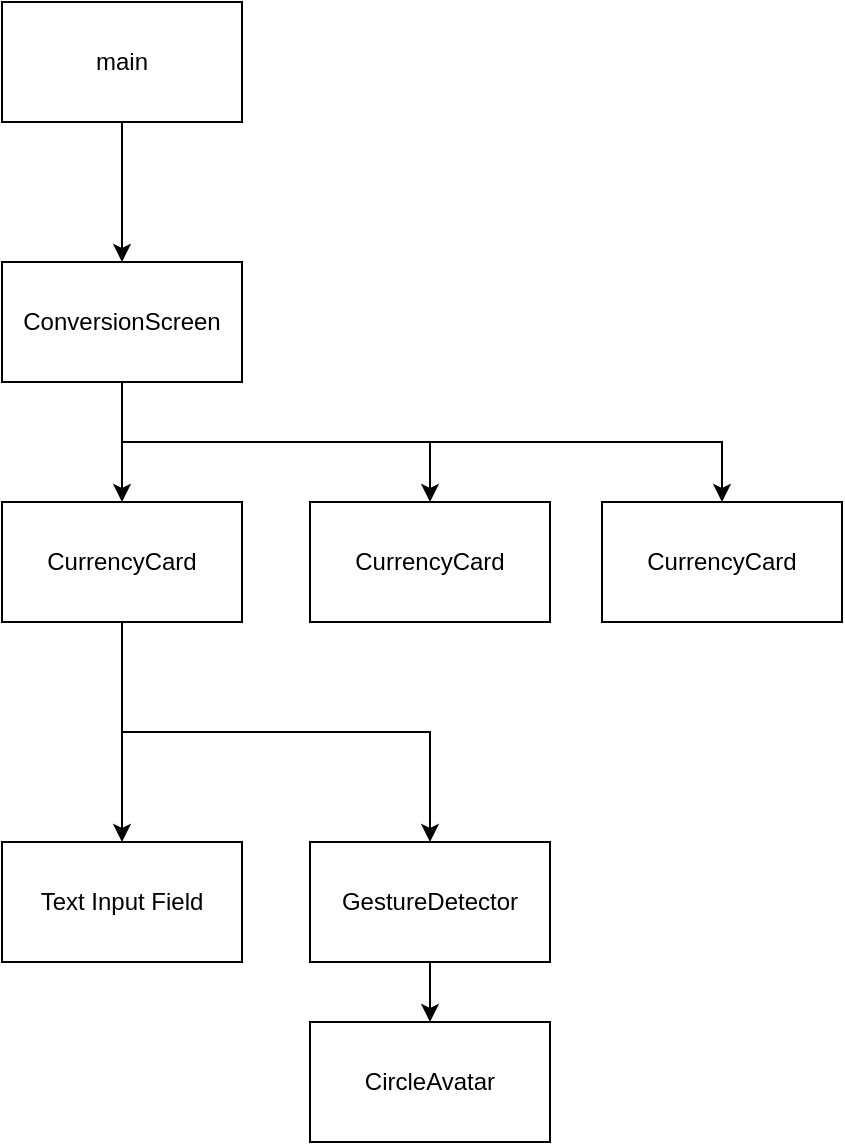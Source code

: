 <mxfile version="21.3.7" type="github">
  <diagram name="Page-1" id="W_1ussPjDrloGAP4tbgf">
    <mxGraphModel dx="1018" dy="712" grid="1" gridSize="10" guides="1" tooltips="1" connect="1" arrows="1" fold="1" page="1" pageScale="1" pageWidth="827" pageHeight="1169" math="0" shadow="0">
      <root>
        <mxCell id="0" />
        <mxCell id="1" parent="0" />
        <mxCell id="mqSrBfW8od89UjhQ3UT6-6" style="edgeStyle=orthogonalEdgeStyle;rounded=0;orthogonalLoop=1;jettySize=auto;html=1;entryX=0.5;entryY=0;entryDx=0;entryDy=0;" edge="1" parent="1" source="mqSrBfW8od89UjhQ3UT6-1" target="mqSrBfW8od89UjhQ3UT6-2">
          <mxGeometry relative="1" as="geometry" />
        </mxCell>
        <mxCell id="mqSrBfW8od89UjhQ3UT6-1" value="main" style="rounded=0;whiteSpace=wrap;html=1;" vertex="1" parent="1">
          <mxGeometry x="200" y="40" width="120" height="60" as="geometry" />
        </mxCell>
        <mxCell id="mqSrBfW8od89UjhQ3UT6-7" style="edgeStyle=orthogonalEdgeStyle;rounded=0;orthogonalLoop=1;jettySize=auto;html=1;exitX=0.5;exitY=1;exitDx=0;exitDy=0;entryX=0.5;entryY=0;entryDx=0;entryDy=0;" edge="1" parent="1" source="mqSrBfW8od89UjhQ3UT6-2" target="mqSrBfW8od89UjhQ3UT6-3">
          <mxGeometry relative="1" as="geometry" />
        </mxCell>
        <mxCell id="mqSrBfW8od89UjhQ3UT6-8" style="edgeStyle=orthogonalEdgeStyle;rounded=0;orthogonalLoop=1;jettySize=auto;html=1;exitX=0.5;exitY=1;exitDx=0;exitDy=0;entryX=0.5;entryY=0;entryDx=0;entryDy=0;" edge="1" parent="1" source="mqSrBfW8od89UjhQ3UT6-2" target="mqSrBfW8od89UjhQ3UT6-4">
          <mxGeometry relative="1" as="geometry">
            <Array as="points">
              <mxPoint x="260" y="260" />
              <mxPoint x="414" y="260" />
            </Array>
          </mxGeometry>
        </mxCell>
        <mxCell id="mqSrBfW8od89UjhQ3UT6-9" style="edgeStyle=orthogonalEdgeStyle;rounded=0;orthogonalLoop=1;jettySize=auto;html=1;exitX=0.5;exitY=1;exitDx=0;exitDy=0;entryX=0.5;entryY=0;entryDx=0;entryDy=0;" edge="1" parent="1" source="mqSrBfW8od89UjhQ3UT6-2" target="mqSrBfW8od89UjhQ3UT6-5">
          <mxGeometry relative="1" as="geometry" />
        </mxCell>
        <mxCell id="mqSrBfW8od89UjhQ3UT6-2" value="ConversionScreen" style="rounded=0;whiteSpace=wrap;html=1;" vertex="1" parent="1">
          <mxGeometry x="200" y="170" width="120" height="60" as="geometry" />
        </mxCell>
        <mxCell id="mqSrBfW8od89UjhQ3UT6-11" style="edgeStyle=orthogonalEdgeStyle;rounded=0;orthogonalLoop=1;jettySize=auto;html=1;exitX=0.5;exitY=1;exitDx=0;exitDy=0;entryX=0.5;entryY=0;entryDx=0;entryDy=0;" edge="1" parent="1" source="mqSrBfW8od89UjhQ3UT6-3" target="mqSrBfW8od89UjhQ3UT6-10">
          <mxGeometry relative="1" as="geometry" />
        </mxCell>
        <mxCell id="mqSrBfW8od89UjhQ3UT6-13" style="edgeStyle=orthogonalEdgeStyle;rounded=0;orthogonalLoop=1;jettySize=auto;html=1;exitX=0.5;exitY=1;exitDx=0;exitDy=0;entryX=0.5;entryY=0;entryDx=0;entryDy=0;" edge="1" parent="1" source="mqSrBfW8od89UjhQ3UT6-3" target="mqSrBfW8od89UjhQ3UT6-12">
          <mxGeometry relative="1" as="geometry" />
        </mxCell>
        <mxCell id="mqSrBfW8od89UjhQ3UT6-3" value="CurrencyCard" style="rounded=0;whiteSpace=wrap;html=1;" vertex="1" parent="1">
          <mxGeometry x="200" y="290" width="120" height="60" as="geometry" />
        </mxCell>
        <mxCell id="mqSrBfW8od89UjhQ3UT6-4" value="CurrencyCard" style="rounded=0;whiteSpace=wrap;html=1;" vertex="1" parent="1">
          <mxGeometry x="354" y="290" width="120" height="60" as="geometry" />
        </mxCell>
        <mxCell id="mqSrBfW8od89UjhQ3UT6-5" value="CurrencyCard" style="rounded=0;whiteSpace=wrap;html=1;" vertex="1" parent="1">
          <mxGeometry x="500" y="290" width="120" height="60" as="geometry" />
        </mxCell>
        <mxCell id="mqSrBfW8od89UjhQ3UT6-10" value="Text Input Field" style="rounded=0;whiteSpace=wrap;html=1;" vertex="1" parent="1">
          <mxGeometry x="200" y="460" width="120" height="60" as="geometry" />
        </mxCell>
        <mxCell id="mqSrBfW8od89UjhQ3UT6-15" style="edgeStyle=orthogonalEdgeStyle;rounded=0;orthogonalLoop=1;jettySize=auto;html=1;exitX=0.5;exitY=1;exitDx=0;exitDy=0;entryX=0.5;entryY=0;entryDx=0;entryDy=0;" edge="1" parent="1" source="mqSrBfW8od89UjhQ3UT6-12" target="mqSrBfW8od89UjhQ3UT6-14">
          <mxGeometry relative="1" as="geometry" />
        </mxCell>
        <mxCell id="mqSrBfW8od89UjhQ3UT6-12" value="GestureDetector" style="rounded=0;whiteSpace=wrap;html=1;" vertex="1" parent="1">
          <mxGeometry x="354" y="460" width="120" height="60" as="geometry" />
        </mxCell>
        <mxCell id="mqSrBfW8od89UjhQ3UT6-14" value="CircleAvatar" style="rounded=0;whiteSpace=wrap;html=1;" vertex="1" parent="1">
          <mxGeometry x="354" y="550" width="120" height="60" as="geometry" />
        </mxCell>
      </root>
    </mxGraphModel>
  </diagram>
</mxfile>
